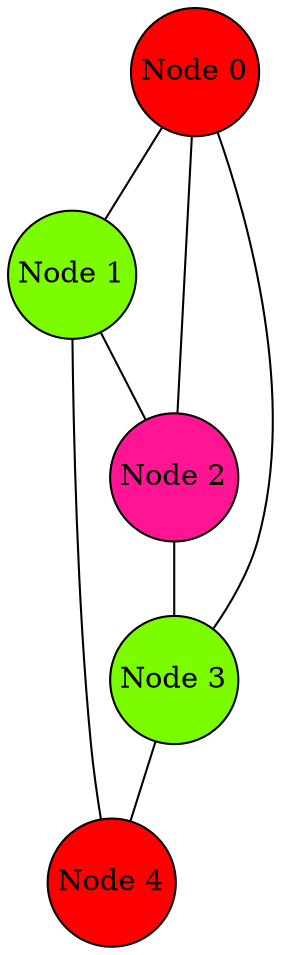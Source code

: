 digraph HelloGraph {
	node [shape="circle", style="filled", margin="0.01"];
	edge [dir="none"];

	"Node 0" [fillcolor="red"]
	"Node 1" [fillcolor="lawngreen"]
	"Node 2" [fillcolor="deeppink"]
	"Node 3" [fillcolor="lawngreen"]
	"Node 4" [fillcolor="red"]

	"Node 0" -> "Node 1";
	"Node 0" -> "Node 2";
	"Node 0" -> "Node 3";
	"Node 1" -> "Node 2";
	"Node 1" -> "Node 4";
	"Node 2" -> "Node 3";
	"Node 3" -> "Node 4";
}
